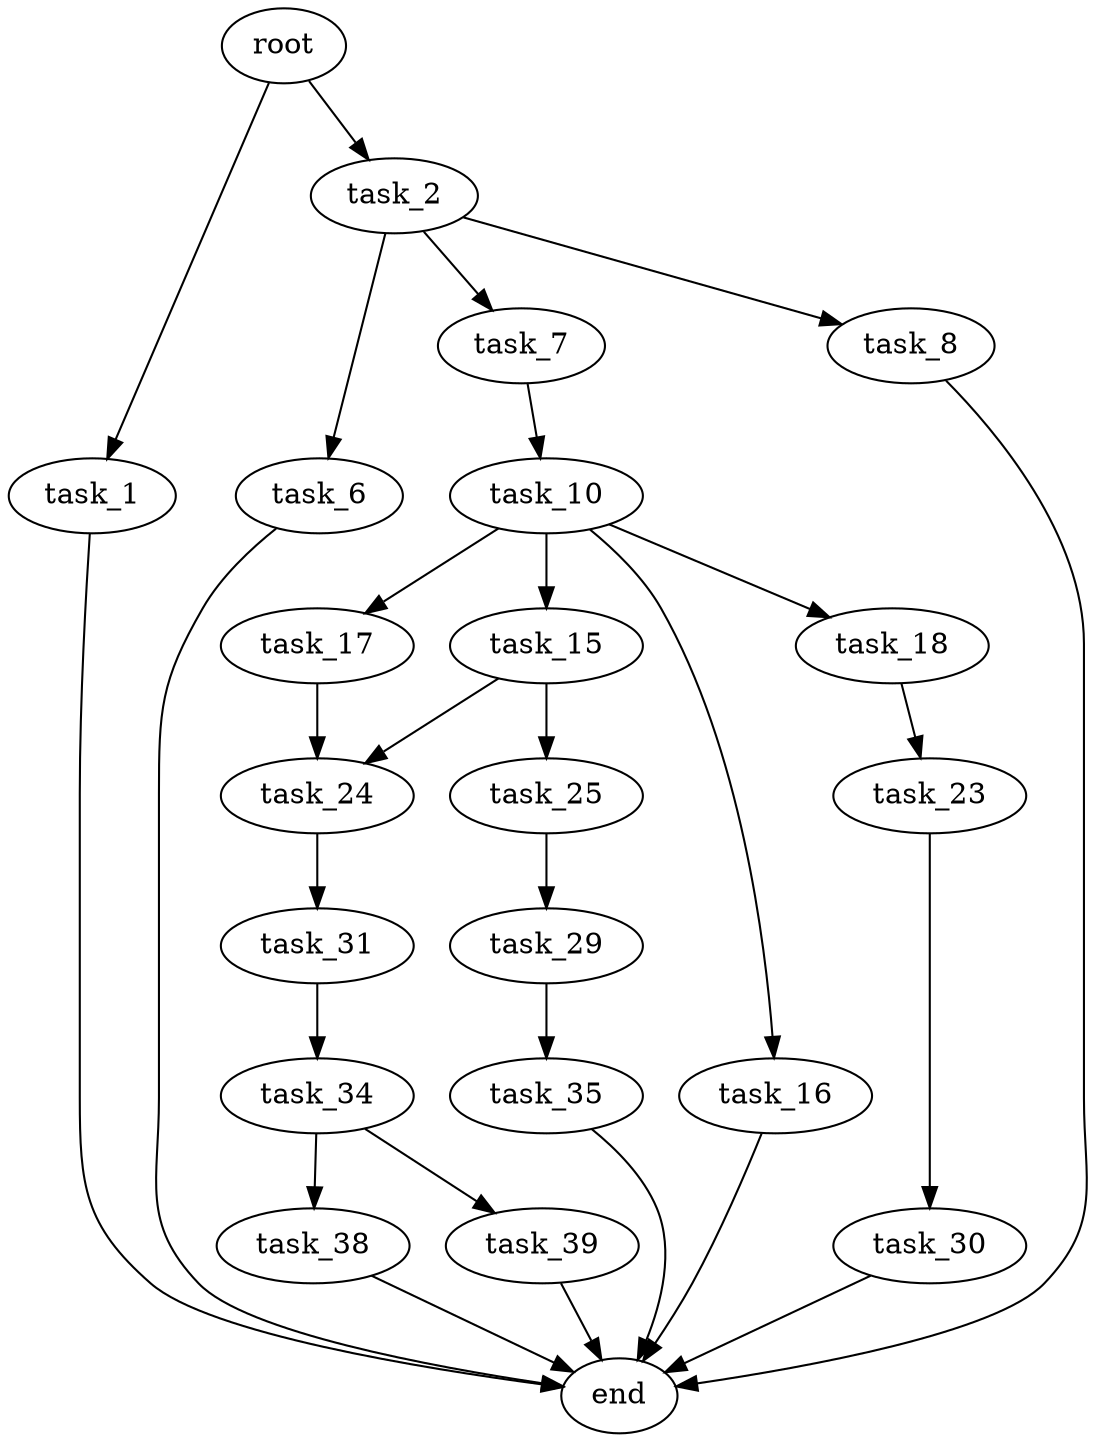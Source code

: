 digraph G {
  root [size="0.000000"];
  task_1 [size="368293445632.000000"];
  task_2 [size="128601716620.000000"];
  end [size="0.000000"];
  task_6 [size="134217728000.000000"];
  task_7 [size="253412415286.000000"];
  task_8 [size="67951318593.000000"];
  task_10 [size="7679992133.000000"];
  task_15 [size="1362117531097.000000"];
  task_16 [size="368293445632.000000"];
  task_17 [size="142539364198.000000"];
  task_18 [size="549755813888.000000"];
  task_24 [size="12223052888.000000"];
  task_25 [size="3222593749.000000"];
  task_23 [size="59812982904.000000"];
  task_30 [size="16477609336.000000"];
  task_31 [size="1726055653.000000"];
  task_29 [size="549755813888.000000"];
  task_35 [size="549755813888.000000"];
  task_34 [size="549755813888.000000"];
  task_38 [size="8589934592.000000"];
  task_39 [size="32753378739.000000"];

  root -> task_1 [size="1.000000"];
  root -> task_2 [size="1.000000"];
  task_1 -> end [size="1.000000"];
  task_2 -> task_6 [size="536870912.000000"];
  task_2 -> task_7 [size="536870912.000000"];
  task_2 -> task_8 [size="536870912.000000"];
  task_6 -> end [size="1.000000"];
  task_7 -> task_10 [size="209715200.000000"];
  task_8 -> end [size="1.000000"];
  task_10 -> task_15 [size="301989888.000000"];
  task_10 -> task_16 [size="301989888.000000"];
  task_10 -> task_17 [size="301989888.000000"];
  task_10 -> task_18 [size="301989888.000000"];
  task_15 -> task_24 [size="838860800.000000"];
  task_15 -> task_25 [size="838860800.000000"];
  task_16 -> end [size="1.000000"];
  task_17 -> task_24 [size="411041792.000000"];
  task_18 -> task_23 [size="536870912.000000"];
  task_24 -> task_31 [size="536870912.000000"];
  task_25 -> task_29 [size="75497472.000000"];
  task_23 -> task_30 [size="134217728.000000"];
  task_30 -> end [size="1.000000"];
  task_31 -> task_34 [size="33554432.000000"];
  task_29 -> task_35 [size="536870912.000000"];
  task_35 -> end [size="1.000000"];
  task_34 -> task_38 [size="536870912.000000"];
  task_34 -> task_39 [size="536870912.000000"];
  task_38 -> end [size="1.000000"];
  task_39 -> end [size="1.000000"];
}

